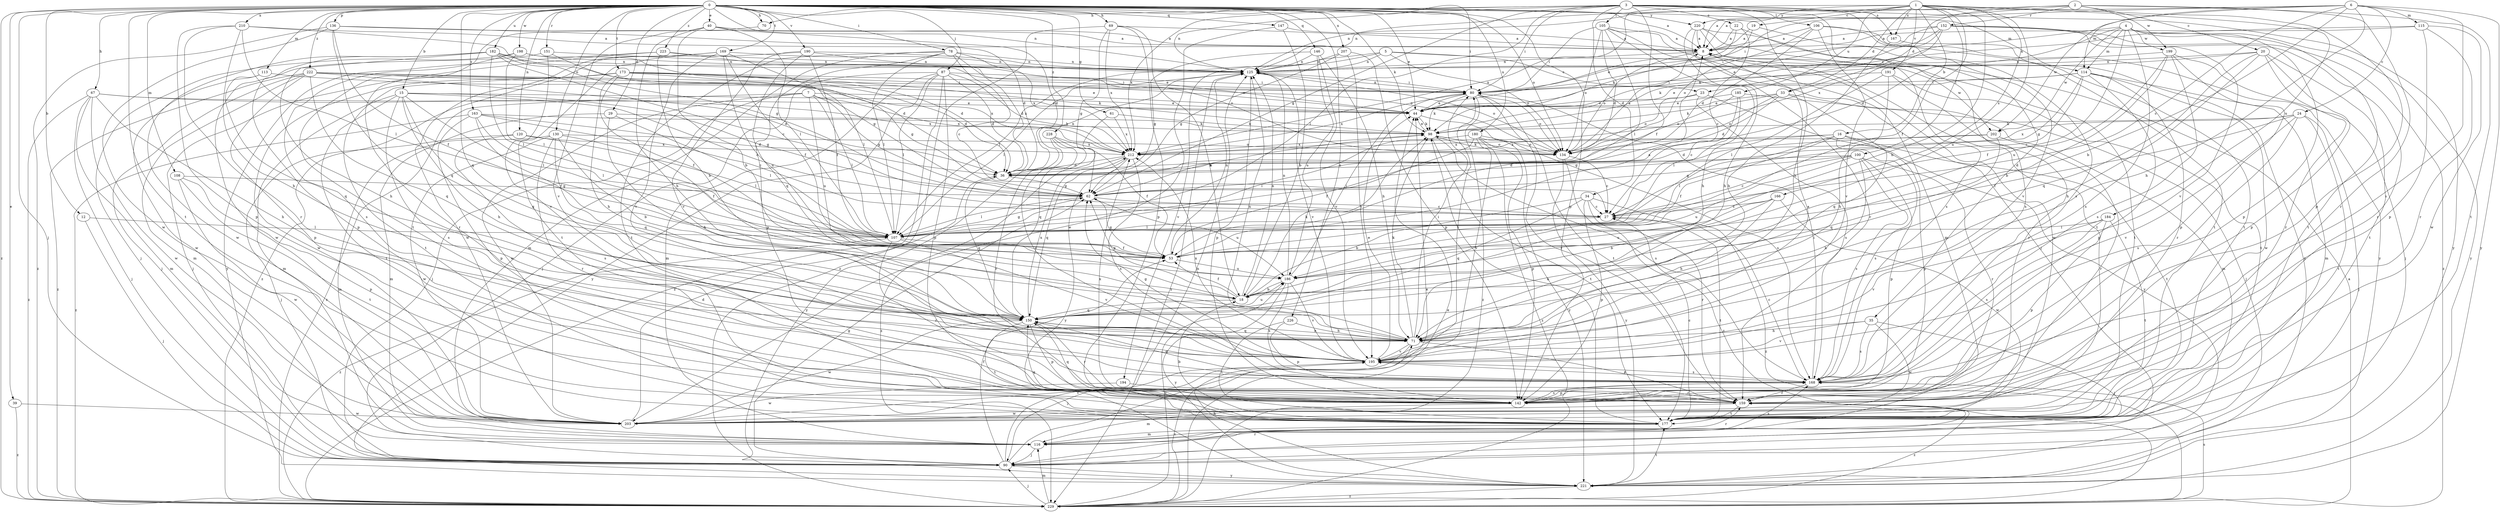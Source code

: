 strict digraph  {
0;
1;
2;
3;
4;
5;
6;
7;
8;
12;
15;
16;
18;
19;
20;
22;
23;
24;
27;
29;
33;
34;
35;
36;
39;
40;
44;
53;
61;
62;
67;
69;
70;
71;
78;
80;
87;
90;
98;
100;
105;
106;
107;
108;
113;
114;
115;
116;
120;
125;
130;
134;
136;
142;
146;
147;
150;
151;
152;
159;
163;
166;
167;
168;
169;
173;
177;
180;
182;
184;
185;
186;
190;
191;
194;
195;
198;
199;
202;
203;
207;
210;
212;
220;
221;
222;
223;
226;
228;
229;
0 -> 8  [label=a];
0 -> 12  [label=b];
0 -> 15  [label=b];
0 -> 29  [label=d];
0 -> 39  [label=e];
0 -> 40  [label=e];
0 -> 44  [label=e];
0 -> 61  [label=g];
0 -> 67  [label=h];
0 -> 69  [label=h];
0 -> 70  [label=h];
0 -> 78  [label=i];
0 -> 80  [label=i];
0 -> 87  [label=j];
0 -> 90  [label=j];
0 -> 98  [label=k];
0 -> 108  [label=m];
0 -> 113  [label=m];
0 -> 114  [label=m];
0 -> 120  [label=n];
0 -> 125  [label=n];
0 -> 130  [label=o];
0 -> 134  [label=o];
0 -> 136  [label=p];
0 -> 142  [label=p];
0 -> 146  [label=q];
0 -> 147  [label=q];
0 -> 150  [label=q];
0 -> 151  [label=r];
0 -> 163  [label=s];
0 -> 169  [label=t];
0 -> 173  [label=t];
0 -> 177  [label=t];
0 -> 180  [label=u];
0 -> 182  [label=u];
0 -> 190  [label=v];
0 -> 198  [label=w];
0 -> 207  [label=x];
0 -> 210  [label=x];
0 -> 220  [label=y];
0 -> 222  [label=z];
0 -> 223  [label=z];
0 -> 226  [label=z];
0 -> 228  [label=z];
0 -> 229  [label=z];
1 -> 8  [label=a];
1 -> 16  [label=b];
1 -> 18  [label=b];
1 -> 19  [label=c];
1 -> 33  [label=d];
1 -> 53  [label=f];
1 -> 100  [label=l];
1 -> 142  [label=p];
1 -> 166  [label=s];
1 -> 167  [label=s];
1 -> 184  [label=u];
1 -> 185  [label=u];
1 -> 186  [label=u];
1 -> 191  [label=v];
1 -> 212  [label=x];
1 -> 220  [label=y];
2 -> 8  [label=a];
2 -> 20  [label=c];
2 -> 33  [label=d];
2 -> 125  [label=n];
2 -> 152  [label=r];
2 -> 159  [label=r];
2 -> 177  [label=t];
2 -> 199  [label=w];
3 -> 22  [label=c];
3 -> 34  [label=d];
3 -> 35  [label=d];
3 -> 53  [label=f];
3 -> 62  [label=g];
3 -> 70  [label=h];
3 -> 71  [label=h];
3 -> 80  [label=i];
3 -> 105  [label=l];
3 -> 106  [label=l];
3 -> 107  [label=l];
3 -> 125  [label=n];
3 -> 167  [label=s];
3 -> 168  [label=s];
3 -> 212  [label=x];
3 -> 221  [label=y];
4 -> 23  [label=c];
4 -> 36  [label=d];
4 -> 114  [label=m];
4 -> 142  [label=p];
4 -> 168  [label=s];
4 -> 177  [label=t];
4 -> 186  [label=u];
4 -> 199  [label=w];
4 -> 202  [label=w];
4 -> 221  [label=y];
5 -> 23  [label=c];
5 -> 107  [label=l];
5 -> 125  [label=n];
5 -> 134  [label=o];
5 -> 194  [label=v];
5 -> 202  [label=w];
6 -> 18  [label=b];
6 -> 24  [label=c];
6 -> 27  [label=c];
6 -> 71  [label=h];
6 -> 80  [label=i];
6 -> 114  [label=m];
6 -> 115  [label=m];
6 -> 125  [label=n];
6 -> 168  [label=s];
6 -> 202  [label=w];
6 -> 221  [label=y];
7 -> 44  [label=e];
7 -> 62  [label=g];
7 -> 90  [label=j];
7 -> 107  [label=l];
7 -> 186  [label=u];
7 -> 203  [label=w];
7 -> 212  [label=x];
7 -> 229  [label=z];
8 -> 125  [label=n];
8 -> 134  [label=o];
8 -> 177  [label=t];
8 -> 203  [label=w];
12 -> 90  [label=j];
12 -> 107  [label=l];
15 -> 27  [label=c];
15 -> 44  [label=e];
15 -> 62  [label=g];
15 -> 71  [label=h];
15 -> 107  [label=l];
15 -> 116  [label=m];
15 -> 150  [label=q];
15 -> 168  [label=s];
15 -> 177  [label=t];
16 -> 36  [label=d];
16 -> 53  [label=f];
16 -> 107  [label=l];
16 -> 142  [label=p];
16 -> 168  [label=s];
16 -> 177  [label=t];
16 -> 212  [label=x];
18 -> 53  [label=f];
18 -> 62  [label=g];
18 -> 98  [label=k];
18 -> 125  [label=n];
18 -> 150  [label=q];
19 -> 8  [label=a];
19 -> 98  [label=k];
19 -> 195  [label=v];
20 -> 71  [label=h];
20 -> 98  [label=k];
20 -> 125  [label=n];
20 -> 142  [label=p];
20 -> 150  [label=q];
20 -> 159  [label=r];
20 -> 177  [label=t];
22 -> 8  [label=a];
22 -> 27  [label=c];
22 -> 44  [label=e];
22 -> 168  [label=s];
23 -> 44  [label=e];
23 -> 134  [label=o];
23 -> 168  [label=s];
23 -> 221  [label=y];
24 -> 53  [label=f];
24 -> 90  [label=j];
24 -> 98  [label=k];
24 -> 168  [label=s];
24 -> 177  [label=t];
24 -> 195  [label=v];
24 -> 212  [label=x];
27 -> 107  [label=l];
27 -> 177  [label=t];
29 -> 71  [label=h];
29 -> 98  [label=k];
29 -> 107  [label=l];
29 -> 116  [label=m];
33 -> 36  [label=d];
33 -> 44  [label=e];
33 -> 98  [label=k];
33 -> 116  [label=m];
33 -> 134  [label=o];
33 -> 150  [label=q];
34 -> 18  [label=b];
34 -> 27  [label=c];
34 -> 142  [label=p];
34 -> 150  [label=q];
34 -> 159  [label=r];
34 -> 229  [label=z];
35 -> 71  [label=h];
35 -> 90  [label=j];
35 -> 168  [label=s];
35 -> 195  [label=v];
35 -> 203  [label=w];
36 -> 62  [label=g];
36 -> 125  [label=n];
36 -> 150  [label=q];
39 -> 203  [label=w];
39 -> 229  [label=z];
40 -> 8  [label=a];
40 -> 18  [label=b];
40 -> 36  [label=d];
40 -> 71  [label=h];
40 -> 107  [label=l];
40 -> 195  [label=v];
44 -> 98  [label=k];
44 -> 168  [label=s];
53 -> 8  [label=a];
53 -> 62  [label=g];
53 -> 125  [label=n];
53 -> 186  [label=u];
61 -> 98  [label=k];
61 -> 150  [label=q];
61 -> 212  [label=x];
62 -> 27  [label=c];
62 -> 98  [label=k];
62 -> 107  [label=l];
62 -> 186  [label=u];
67 -> 44  [label=e];
67 -> 71  [label=h];
67 -> 90  [label=j];
67 -> 116  [label=m];
67 -> 203  [label=w];
67 -> 212  [label=x];
67 -> 229  [label=z];
69 -> 8  [label=a];
69 -> 18  [label=b];
69 -> 62  [label=g];
69 -> 142  [label=p];
69 -> 212  [label=x];
69 -> 229  [label=z];
70 -> 177  [label=t];
71 -> 80  [label=i];
71 -> 90  [label=j];
71 -> 98  [label=k];
71 -> 125  [label=n];
71 -> 150  [label=q];
71 -> 159  [label=r];
71 -> 195  [label=v];
78 -> 27  [label=c];
78 -> 36  [label=d];
78 -> 107  [label=l];
78 -> 116  [label=m];
78 -> 125  [label=n];
78 -> 142  [label=p];
78 -> 177  [label=t];
78 -> 212  [label=x];
80 -> 44  [label=e];
80 -> 98  [label=k];
80 -> 125  [label=n];
80 -> 134  [label=o];
80 -> 159  [label=r];
80 -> 177  [label=t];
80 -> 212  [label=x];
80 -> 229  [label=z];
87 -> 36  [label=d];
87 -> 80  [label=i];
87 -> 90  [label=j];
87 -> 107  [label=l];
87 -> 116  [label=m];
87 -> 142  [label=p];
87 -> 212  [label=x];
87 -> 221  [label=y];
87 -> 229  [label=z];
90 -> 44  [label=e];
90 -> 53  [label=f];
90 -> 62  [label=g];
90 -> 125  [label=n];
90 -> 159  [label=r];
90 -> 221  [label=y];
98 -> 44  [label=e];
98 -> 134  [label=o];
98 -> 168  [label=s];
98 -> 177  [label=t];
98 -> 212  [label=x];
100 -> 27  [label=c];
100 -> 36  [label=d];
100 -> 62  [label=g];
100 -> 71  [label=h];
100 -> 142  [label=p];
100 -> 159  [label=r];
100 -> 168  [label=s];
100 -> 186  [label=u];
105 -> 8  [label=a];
105 -> 36  [label=d];
105 -> 71  [label=h];
105 -> 80  [label=i];
105 -> 90  [label=j];
105 -> 107  [label=l];
105 -> 116  [label=m];
105 -> 134  [label=o];
106 -> 8  [label=a];
106 -> 36  [label=d];
106 -> 134  [label=o];
106 -> 177  [label=t];
106 -> 195  [label=v];
106 -> 221  [label=y];
107 -> 53  [label=f];
107 -> 62  [label=g];
107 -> 159  [label=r];
107 -> 195  [label=v];
107 -> 229  [label=z];
108 -> 62  [label=g];
108 -> 142  [label=p];
108 -> 177  [label=t];
108 -> 203  [label=w];
113 -> 80  [label=i];
113 -> 150  [label=q];
113 -> 203  [label=w];
114 -> 27  [label=c];
114 -> 44  [label=e];
114 -> 62  [label=g];
114 -> 80  [label=i];
114 -> 116  [label=m];
114 -> 142  [label=p];
114 -> 159  [label=r];
114 -> 203  [label=w];
115 -> 8  [label=a];
115 -> 125  [label=n];
115 -> 142  [label=p];
115 -> 159  [label=r];
115 -> 203  [label=w];
116 -> 90  [label=j];
116 -> 159  [label=r];
116 -> 168  [label=s];
120 -> 90  [label=j];
120 -> 107  [label=l];
120 -> 168  [label=s];
120 -> 212  [label=x];
125 -> 80  [label=i];
125 -> 107  [label=l];
125 -> 134  [label=o];
125 -> 142  [label=p];
125 -> 195  [label=v];
125 -> 229  [label=z];
130 -> 18  [label=b];
130 -> 53  [label=f];
130 -> 116  [label=m];
130 -> 134  [label=o];
130 -> 150  [label=q];
130 -> 159  [label=r];
130 -> 203  [label=w];
134 -> 8  [label=a];
134 -> 27  [label=c];
134 -> 98  [label=k];
134 -> 221  [label=y];
134 -> 229  [label=z];
136 -> 8  [label=a];
136 -> 36  [label=d];
136 -> 53  [label=f];
136 -> 150  [label=q];
136 -> 203  [label=w];
136 -> 229  [label=z];
142 -> 116  [label=m];
142 -> 150  [label=q];
142 -> 168  [label=s];
146 -> 62  [label=g];
146 -> 71  [label=h];
146 -> 125  [label=n];
146 -> 186  [label=u];
146 -> 195  [label=v];
147 -> 8  [label=a];
147 -> 18  [label=b];
147 -> 203  [label=w];
150 -> 71  [label=h];
150 -> 142  [label=p];
150 -> 159  [label=r];
150 -> 177  [label=t];
150 -> 186  [label=u];
150 -> 203  [label=w];
150 -> 212  [label=x];
151 -> 62  [label=g];
151 -> 125  [label=n];
151 -> 195  [label=v];
151 -> 203  [label=w];
152 -> 8  [label=a];
152 -> 44  [label=e];
152 -> 80  [label=i];
152 -> 98  [label=k];
152 -> 159  [label=r];
152 -> 195  [label=v];
152 -> 212  [label=x];
152 -> 229  [label=z];
159 -> 177  [label=t];
159 -> 203  [label=w];
159 -> 212  [label=x];
159 -> 229  [label=z];
163 -> 27  [label=c];
163 -> 36  [label=d];
163 -> 53  [label=f];
163 -> 98  [label=k];
163 -> 107  [label=l];
163 -> 142  [label=p];
163 -> 229  [label=z];
166 -> 18  [label=b];
166 -> 27  [label=c];
166 -> 71  [label=h];
166 -> 186  [label=u];
166 -> 203  [label=w];
167 -> 71  [label=h];
167 -> 177  [label=t];
168 -> 27  [label=c];
168 -> 80  [label=i];
168 -> 142  [label=p];
168 -> 150  [label=q];
168 -> 159  [label=r];
168 -> 195  [label=v];
169 -> 53  [label=f];
169 -> 107  [label=l];
169 -> 125  [label=n];
169 -> 177  [label=t];
169 -> 186  [label=u];
169 -> 195  [label=v];
169 -> 203  [label=w];
173 -> 36  [label=d];
173 -> 44  [label=e];
173 -> 53  [label=f];
173 -> 62  [label=g];
173 -> 71  [label=h];
173 -> 80  [label=i];
173 -> 90  [label=j];
173 -> 98  [label=k];
173 -> 177  [label=t];
173 -> 203  [label=w];
177 -> 18  [label=b];
177 -> 27  [label=c];
177 -> 98  [label=k];
177 -> 116  [label=m];
177 -> 150  [label=q];
180 -> 53  [label=f];
180 -> 107  [label=l];
180 -> 134  [label=o];
180 -> 142  [label=p];
180 -> 195  [label=v];
180 -> 221  [label=y];
180 -> 229  [label=z];
182 -> 27  [label=c];
182 -> 36  [label=d];
182 -> 71  [label=h];
182 -> 107  [label=l];
182 -> 125  [label=n];
182 -> 134  [label=o];
182 -> 142  [label=p];
182 -> 203  [label=w];
184 -> 107  [label=l];
184 -> 142  [label=p];
184 -> 168  [label=s];
184 -> 177  [label=t];
184 -> 195  [label=v];
185 -> 27  [label=c];
185 -> 44  [label=e];
185 -> 90  [label=j];
185 -> 107  [label=l];
185 -> 134  [label=o];
186 -> 18  [label=b];
186 -> 80  [label=i];
186 -> 125  [label=n];
186 -> 168  [label=s];
186 -> 195  [label=v];
186 -> 221  [label=y];
190 -> 44  [label=e];
190 -> 53  [label=f];
190 -> 125  [label=n];
190 -> 150  [label=q];
190 -> 195  [label=v];
190 -> 229  [label=z];
191 -> 71  [label=h];
191 -> 80  [label=i];
191 -> 107  [label=l];
191 -> 159  [label=r];
191 -> 177  [label=t];
194 -> 159  [label=r];
194 -> 203  [label=w];
195 -> 8  [label=a];
195 -> 44  [label=e];
195 -> 62  [label=g];
195 -> 80  [label=i];
195 -> 168  [label=s];
195 -> 212  [label=x];
198 -> 36  [label=d];
198 -> 90  [label=j];
198 -> 107  [label=l];
198 -> 125  [label=n];
198 -> 168  [label=s];
199 -> 18  [label=b];
199 -> 53  [label=f];
199 -> 90  [label=j];
199 -> 125  [label=n];
199 -> 142  [label=p];
199 -> 168  [label=s];
202 -> 62  [label=g];
202 -> 150  [label=q];
202 -> 159  [label=r];
202 -> 212  [label=x];
203 -> 36  [label=d];
203 -> 195  [label=v];
207 -> 62  [label=g];
207 -> 125  [label=n];
207 -> 142  [label=p];
207 -> 195  [label=v];
210 -> 8  [label=a];
210 -> 62  [label=g];
210 -> 71  [label=h];
210 -> 107  [label=l];
210 -> 142  [label=p];
210 -> 159  [label=r];
212 -> 36  [label=d];
212 -> 150  [label=q];
212 -> 168  [label=s];
212 -> 221  [label=y];
212 -> 229  [label=z];
220 -> 8  [label=a];
220 -> 71  [label=h];
220 -> 159  [label=r];
220 -> 168  [label=s];
220 -> 177  [label=t];
220 -> 221  [label=y];
221 -> 71  [label=h];
221 -> 177  [label=t];
221 -> 229  [label=z];
222 -> 36  [label=d];
222 -> 44  [label=e];
222 -> 80  [label=i];
222 -> 90  [label=j];
222 -> 116  [label=m];
222 -> 142  [label=p];
222 -> 150  [label=q];
222 -> 212  [label=x];
222 -> 229  [label=z];
223 -> 18  [label=b];
223 -> 125  [label=n];
223 -> 134  [label=o];
223 -> 159  [label=r];
223 -> 221  [label=y];
226 -> 71  [label=h];
226 -> 142  [label=p];
226 -> 177  [label=t];
228 -> 53  [label=f];
228 -> 159  [label=r];
228 -> 195  [label=v];
228 -> 212  [label=x];
228 -> 221  [label=y];
229 -> 8  [label=a];
229 -> 44  [label=e];
229 -> 90  [label=j];
229 -> 116  [label=m];
229 -> 168  [label=s];
229 -> 186  [label=u];
229 -> 195  [label=v];
}
